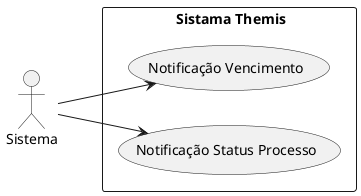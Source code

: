 @startuml

left to right direction
 
actor "Sistema" as Sistema

 
rectangle " Sistama Themis"{
    
    usecase "Notificação Vencimento" as UC1
    usecase "Notificação Status Processo" as UC2
   
     
}
 Sistema --> UC1
 Sistema --> UC2


 
@enduml